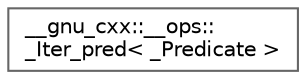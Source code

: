 digraph "Graphical Class Hierarchy"
{
 // LATEX_PDF_SIZE
  bgcolor="transparent";
  edge [fontname=Helvetica,fontsize=10,labelfontname=Helvetica,labelfontsize=10];
  node [fontname=Helvetica,fontsize=10,shape=box,height=0.2,width=0.4];
  rankdir="LR";
  Node0 [id="Node000000",label="__gnu_cxx::__ops::\l_Iter_pred\< _Predicate \>",height=0.2,width=0.4,color="grey40", fillcolor="white", style="filled",URL="$struct____gnu__cxx_1_1____ops_1_1___iter__pred.html",tooltip=" "];
}
